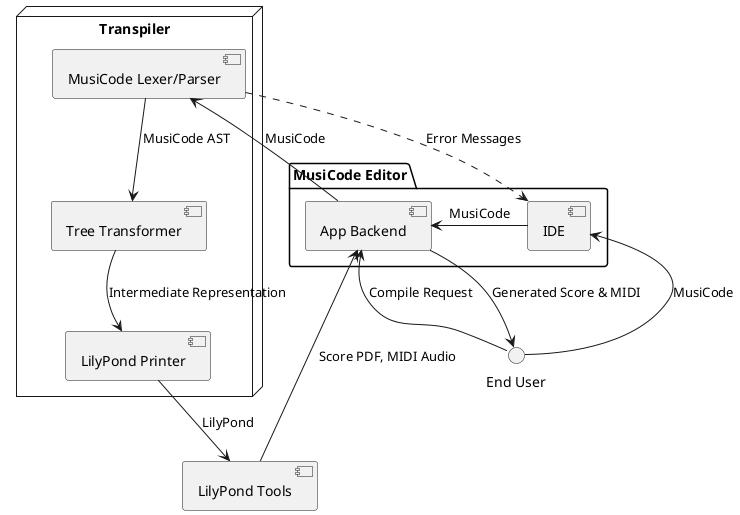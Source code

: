 @startuml 

package "MusiCode Editor" {
    component [IDE]
    component [App Backend]
}
interface "End User"
node "Transpiler" {
    component [MusiCode Lexer/Parser]
    component [Tree Transformer]
    component [LilyPond Printer]
}
component [LilyPond Tools]

[End User] -u-> [IDE] : MusiCode
[IDE] -> [App Backend] : MusiCode
[End User] --> [App Backend] : Compile Request
[App Backend] --> [End User] : Generated Score & MIDI 

[App Backend] --> [MusiCode Lexer/Parser] : MusiCode
[MusiCode Lexer/Parser] ..> [IDE] : Error Messages
[MusiCode Lexer/Parser] --> [Tree Transformer] : MusiCode AST 
[Tree Transformer] --> [LilyPond Printer] : Intermediate Representation
[LilyPond Printer] --> [LilyPond Tools] : LilyPond 

[LilyPond Tools] --> [App Backend] : Score PDF, MIDI Audio 

@enduml